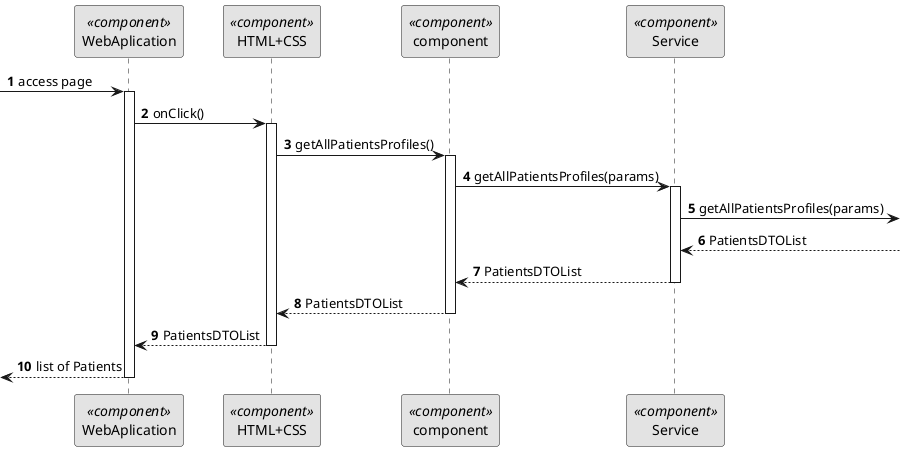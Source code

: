 @startuml 5.1.4
skinparam monochrome true
skinparam packageStyle rectangle
skinparam shadowing false

autonumber

participant "WebAplication" as FE <<component>>
participant "HTML+CSS" as HT <<component>>
participant "component" as CM <<component>>
participant "Service" as SERV <<component>>

 -> FE: access page
activate FE

FE -> HT : onClick()
activate HT
HT -> CM : getAllPatientsProfiles()
activate CM

CM -> SERV : getAllPatientsProfiles(params)
activate SERV


SERV -> : getAllPatientsProfiles(params)



SERV <-- : PatientsDTOList


SERV --> CM : PatientsDTOList
deactivate SERV
CM --> HT : PatientsDTOList
deactivate CM

HT --> FE : PatientsDTOList
deactivate HT

<-- FE : list of Patients

deactivate FE




@enduml